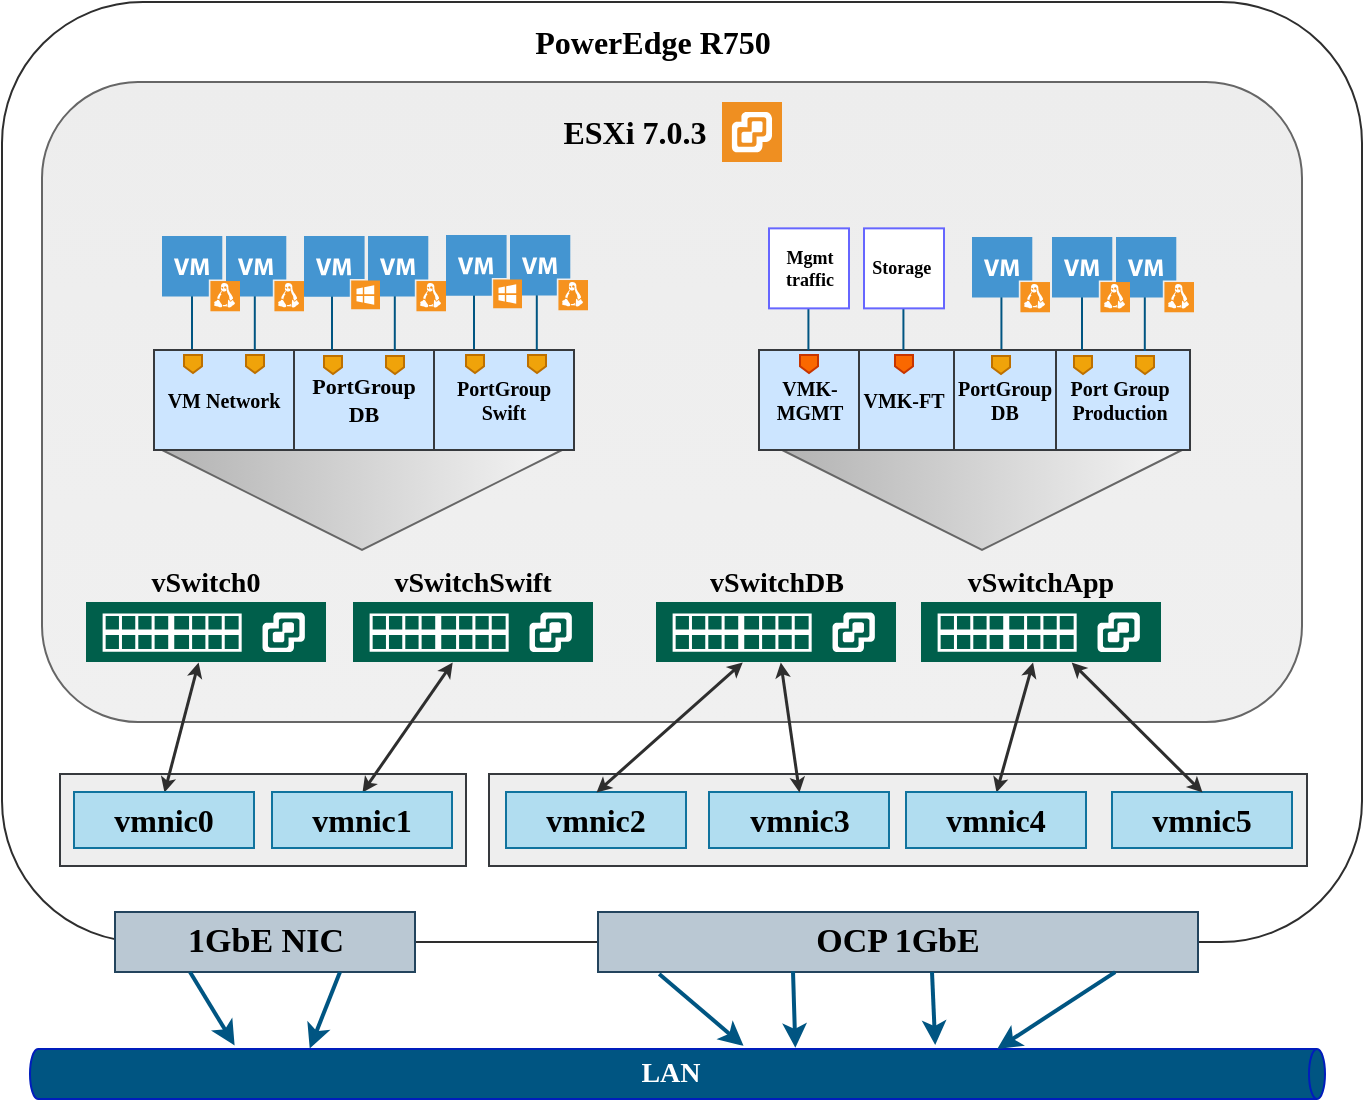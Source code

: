 <mxfile version="18.0.2" type="github">
  <diagram id="ew4m9v6qx_1ohYhq3KpA" name="Page-1">
    <mxGraphModel dx="64" dy="1514" grid="1" gridSize="10" guides="1" tooltips="1" connect="1" arrows="1" fold="1" page="1" pageScale="1" pageWidth="850" pageHeight="1100" math="0" shadow="0">
      <root>
        <mxCell id="0" />
        <mxCell id="1" parent="0" />
        <mxCell id="1Q689Lsby7-3hI1FPRDZ-19" value="" style="rounded=1;whiteSpace=wrap;html=1;strokeColor=#2E2E2E;" parent="1" vertex="1">
          <mxGeometry x="1290" y="-40" width="680" height="470" as="geometry" />
        </mxCell>
        <mxCell id="1Q689Lsby7-3hI1FPRDZ-20" value="" style="rounded=1;whiteSpace=wrap;html=1;fontStyle=1;fillColor=#EDEDED;strokeColor=#666666;fontColor=#333333;gradientColor=#F0F0F0;" parent="1" vertex="1">
          <mxGeometry x="1310" width="630" height="320" as="geometry" />
        </mxCell>
        <mxCell id="1Q689Lsby7-3hI1FPRDZ-21" value="" style="rounded=0;whiteSpace=wrap;html=1;fillColor=#eeeeee;strokeColor=#36393d;" parent="1" vertex="1">
          <mxGeometry x="1533.5" y="346" width="409" height="46" as="geometry" />
        </mxCell>
        <mxCell id="1Q689Lsby7-3hI1FPRDZ-111" style="edgeStyle=none;rounded=0;orthogonalLoop=1;jettySize=auto;html=1;exitX=0.5;exitY=0;exitDx=0;exitDy=0;fontFamily=Times New Roman;fontSize=9;strokeColor=#2E2E2E;strokeWidth=1.5;startArrow=classic;startFill=1;endSize=3;startSize=3;" parent="1" source="1Q689Lsby7-3hI1FPRDZ-23" edge="1" target="UjKeurxvDnNu8_DECDjI-3">
          <mxGeometry relative="1" as="geometry">
            <mxPoint x="1796.566" y="290" as="targetPoint" />
          </mxGeometry>
        </mxCell>
        <mxCell id="1Q689Lsby7-3hI1FPRDZ-23" value="vmnic4" style="rounded=0;whiteSpace=wrap;html=1;fontFamily=Times New Roman;fontSize=16;fontStyle=1;fillColor=#b1ddf0;strokeColor=#10739e;" parent="1" vertex="1">
          <mxGeometry x="1742" y="355" width="90" height="28" as="geometry" />
        </mxCell>
        <mxCell id="1Q689Lsby7-3hI1FPRDZ-24" value="vmnic3" style="rounded=0;whiteSpace=wrap;html=1;fontFamily=Times New Roman;fontSize=16;fontStyle=1;fillColor=#b1ddf0;strokeColor=#10739e;" parent="1" vertex="1">
          <mxGeometry x="1643.5" y="355" width="90" height="28" as="geometry" />
        </mxCell>
        <mxCell id="1Q689Lsby7-3hI1FPRDZ-26" value="&lt;font size=&quot;1&quot; face=&quot;Times New Roman&quot;&gt;&lt;b style=&quot;font-size: 17px;&quot;&gt;OCP 1GbE&lt;/b&gt;&lt;/font&gt;" style="rounded=0;whiteSpace=wrap;html=1;fillColor=#bac8d3;strokeColor=#23445d;" parent="1" vertex="1">
          <mxGeometry x="1588" y="415" width="300" height="30" as="geometry" />
        </mxCell>
        <mxCell id="1Q689Lsby7-3hI1FPRDZ-27" value="&lt;font face=&quot;Times New Roman&quot; style=&quot;font-size: 14px&quot;&gt;&lt;b&gt;LAN&lt;/b&gt;&lt;/font&gt;" style="shape=cylinder3;whiteSpace=wrap;html=1;boundedLbl=1;backgroundOutline=1;size=4;rotation=90;horizontal=0;fillColor=#005582;strokeColor=#001DBC;fontColor=#ffffff;" parent="1" vertex="1">
          <mxGeometry x="1615.25" y="172.25" width="25" height="647.5" as="geometry" />
        </mxCell>
        <mxCell id="1Q689Lsby7-3hI1FPRDZ-29" value="" style="endArrow=classic;html=1;exitX=0.862;exitY=1.001;exitDx=0;exitDy=0;exitPerimeter=0;strokeColor=#005582;strokeWidth=2;entryX=0;entryY=0;entryDx=0;entryDy=163.875;entryPerimeter=0;" parent="1" source="1Q689Lsby7-3hI1FPRDZ-26" target="1Q689Lsby7-3hI1FPRDZ-27" edge="1">
          <mxGeometry width="50" height="50" relative="1" as="geometry">
            <mxPoint x="1717.27" y="514" as="sourcePoint" />
            <mxPoint x="1710" y="547" as="targetPoint" />
          </mxGeometry>
        </mxCell>
        <mxCell id="1Q689Lsby7-3hI1FPRDZ-32" value="&lt;b&gt;&lt;font face=&quot;Garamond&quot;&gt;PowerEdge R750&lt;/font&gt;&lt;/b&gt;" style="text;html=1;strokeColor=none;fillColor=none;align=center;verticalAlign=middle;whiteSpace=wrap;rounded=0;fontFamily=Times New Roman;fontSize=16;" parent="1" vertex="1">
          <mxGeometry x="1516.5" y="-30" width="197" height="20" as="geometry" />
        </mxCell>
        <mxCell id="1Q689Lsby7-3hI1FPRDZ-33" value="&lt;b&gt;&lt;font face=&quot;Garamond&quot;&gt;ESXi 7.0.3&lt;/font&gt;&lt;/b&gt;" style="text;html=1;strokeColor=none;fillColor=none;align=center;verticalAlign=middle;whiteSpace=wrap;rounded=0;fontFamily=Times New Roman;fontSize=16;" parent="1" vertex="1">
          <mxGeometry x="1550" y="15" width="112.5" height="20" as="geometry" />
        </mxCell>
        <mxCell id="1Q689Lsby7-3hI1FPRDZ-34" value="" style="shadow=0;dashed=0;html=1;strokeColor=none;fillColor=#EF8F21;labelPosition=center;verticalLabelPosition=bottom;verticalAlign=top;align=center;outlineConnect=0;shape=mxgraph.veeam.vsphere;fontFamily=Times New Roman;fontSize=16;" parent="1" vertex="1">
          <mxGeometry x="1650" y="10" width="30" height="30" as="geometry" />
        </mxCell>
        <mxCell id="1Q689Lsby7-3hI1FPRDZ-35" value="" style="sketch=0;pointerEvents=1;shadow=0;dashed=0;html=1;strokeColor=none;fillColor=#005F4B;labelPosition=center;verticalLabelPosition=bottom;verticalAlign=top;align=center;outlineConnect=0;shape=mxgraph.veeam2.vmware_vswitch;fontFamily=Times New Roman;fontSize=16;aspect=fixed;" parent="1" vertex="1">
          <mxGeometry x="1332" y="260" width="120" height="30" as="geometry" />
        </mxCell>
        <mxCell id="1Q689Lsby7-3hI1FPRDZ-37" value="" style="triangle;whiteSpace=wrap;html=1;fontFamily=Times New Roman;fontSize=16;fillColor=#f5f5f5;rotation=90;strokeColor=#666666;gradientColor=#b3b3b3;aspect=fixed;" parent="1" vertex="1">
          <mxGeometry x="1445" y="109" width="50" height="200" as="geometry" />
        </mxCell>
        <mxCell id="1Q689Lsby7-3hI1FPRDZ-38" value="" style="triangle;whiteSpace=wrap;html=1;fontFamily=Times New Roman;fontSize=16;fillColor=#f5f5f5;rotation=90;strokeColor=#666666;gradientColor=#b3b3b3;aspect=fixed;" parent="1" vertex="1">
          <mxGeometry x="1755" y="109" width="50" height="200" as="geometry" />
        </mxCell>
        <mxCell id="1Q689Lsby7-3hI1FPRDZ-44" value="&lt;font style=&quot;font-size: 10px;&quot;&gt;VM Network&lt;/font&gt;" style="rounded=0;whiteSpace=wrap;html=1;fontFamily=Times New Roman;fontSize=10;fillColor=#cce5ff;strokeColor=#36393d;fontStyle=1" parent="1" vertex="1">
          <mxGeometry x="1366" y="134" width="70" height="50" as="geometry" />
        </mxCell>
        <mxCell id="1Q689Lsby7-3hI1FPRDZ-45" value="&lt;font style=&quot;font-size: 11px;&quot;&gt;PortGroup DB&lt;/font&gt;" style="rounded=0;whiteSpace=wrap;html=1;fontFamily=Times New Roman;fontSize=11;fillColor=#cce5ff;strokeColor=#36393d;fontStyle=1" parent="1" vertex="1">
          <mxGeometry x="1436" y="134" width="70" height="50" as="geometry" />
        </mxCell>
        <mxCell id="1Q689Lsby7-3hI1FPRDZ-46" value="&lt;font style=&quot;font-size: 10px;&quot;&gt;PortGroup Swift&lt;/font&gt;" style="rounded=0;whiteSpace=wrap;html=1;fontFamily=Times New Roman;fontSize=10;fillColor=#cce5ff;strokeColor=#36393d;fontStyle=1" parent="1" vertex="1">
          <mxGeometry x="1506" y="134" width="70" height="50" as="geometry" />
        </mxCell>
        <mxCell id="1Q689Lsby7-3hI1FPRDZ-53" value="" style="shape=offPageConnector;whiteSpace=wrap;html=1;fontFamily=Times New Roman;fontSize=16;fillColor=#f0a30a;aspect=fixed;strokeColor=#BD7000;fontColor=#000000;" parent="1" vertex="1">
          <mxGeometry x="1381" y="136.5" width="9" height="9" as="geometry" />
        </mxCell>
        <mxCell id="1Q689Lsby7-3hI1FPRDZ-54" value="" style="shape=offPageConnector;whiteSpace=wrap;html=1;fontFamily=Times New Roman;fontSize=16;fillColor=#f0a30a;aspect=fixed;strokeColor=#BD7000;fontColor=#000000;" parent="1" vertex="1">
          <mxGeometry x="1412" y="136.5" width="9" height="9" as="geometry" />
        </mxCell>
        <mxCell id="1Q689Lsby7-3hI1FPRDZ-60" value="&lt;font style=&quot;font-size: 10px&quot;&gt;Port Group Production&lt;/font&gt;" style="rounded=0;whiteSpace=wrap;html=1;fontFamily=Times New Roman;fontSize=10;fillColor=#cce5ff;strokeColor=#36393d;fontStyle=1" parent="1" vertex="1">
          <mxGeometry x="1814" y="134" width="70" height="50" as="geometry" />
        </mxCell>
        <mxCell id="1Q689Lsby7-3hI1FPRDZ-64" value="&lt;font style=&quot;font-size: 10px&quot;&gt;VMK-FT&lt;/font&gt;" style="rounded=0;whiteSpace=wrap;html=1;fontFamily=Times New Roman;fontSize=10;fillColor=#cce5ff;strokeColor=#36393d;fontStyle=1;aspect=fixed;" parent="1" vertex="1">
          <mxGeometry x="1716" y="134" width="50" height="50" as="geometry" />
        </mxCell>
        <mxCell id="1Q689Lsby7-3hI1FPRDZ-65" value="&lt;font style=&quot;font-size: 10px&quot;&gt;VMK-MGMT&lt;/font&gt;" style="rounded=0;whiteSpace=wrap;html=1;fontFamily=Times New Roman;fontSize=10;fillColor=#cce5ff;strokeColor=#36393d;fontStyle=1;aspect=fixed;" parent="1" vertex="1">
          <mxGeometry x="1668.5" y="134" width="50" height="50" as="geometry" />
        </mxCell>
        <mxCell id="1Q689Lsby7-3hI1FPRDZ-67" value="" style="shape=offPageConnector;whiteSpace=wrap;html=1;fontFamily=Times New Roman;fontSize=16;fillColor=#fa6800;aspect=fixed;strokeColor=#C73500;fontColor=#000000;" parent="1" vertex="1">
          <mxGeometry x="1736.5" y="136.5" width="9" height="9" as="geometry" />
        </mxCell>
        <mxCell id="1Q689Lsby7-3hI1FPRDZ-68" value="" style="shape=offPageConnector;whiteSpace=wrap;html=1;fontFamily=Times New Roman;fontSize=16;fillColor=#fa6800;aspect=fixed;strokeColor=#C73500;fontColor=#000000;" parent="1" vertex="1">
          <mxGeometry x="1689" y="136.5" width="9" height="9" as="geometry" />
        </mxCell>
        <mxCell id="1Q689Lsby7-3hI1FPRDZ-76" value="" style="endArrow=none;html=1;fontFamily=Times New Roman;fontSize=11;strokeColor=#005582;" parent="1" edge="1">
          <mxGeometry width="50" height="50" relative="1" as="geometry">
            <mxPoint x="1385" y="133.5" as="sourcePoint" />
            <mxPoint x="1385" y="88.5" as="targetPoint" />
          </mxGeometry>
        </mxCell>
        <mxCell id="1Q689Lsby7-3hI1FPRDZ-77" value="" style="endArrow=none;html=1;fontFamily=Times New Roman;fontSize=11;strokeColor=#005582;" parent="1" edge="1">
          <mxGeometry width="50" height="50" relative="1" as="geometry">
            <mxPoint x="1416.4" y="134" as="sourcePoint" />
            <mxPoint x="1416.4" y="89" as="targetPoint" />
          </mxGeometry>
        </mxCell>
        <mxCell id="1Q689Lsby7-3hI1FPRDZ-78" value="" style="shape=offPageConnector;whiteSpace=wrap;html=1;fontFamily=Times New Roman;fontSize=16;fillColor=#f0a30a;aspect=fixed;strokeColor=#BD7000;fontColor=#000000;" parent="1" vertex="1">
          <mxGeometry x="1451" y="137" width="9" height="9" as="geometry" />
        </mxCell>
        <mxCell id="1Q689Lsby7-3hI1FPRDZ-79" value="" style="shape=offPageConnector;whiteSpace=wrap;html=1;fontFamily=Times New Roman;fontSize=16;fillColor=#f0a30a;aspect=fixed;strokeColor=#BD7000;fontColor=#000000;" parent="1" vertex="1">
          <mxGeometry x="1482" y="137" width="9" height="9" as="geometry" />
        </mxCell>
        <mxCell id="1Q689Lsby7-3hI1FPRDZ-80" value="" style="endArrow=none;html=1;fontFamily=Times New Roman;fontSize=11;strokeColor=#005582;" parent="1" edge="1">
          <mxGeometry width="50" height="50" relative="1" as="geometry">
            <mxPoint x="1455" y="134" as="sourcePoint" />
            <mxPoint x="1455" y="89" as="targetPoint" />
          </mxGeometry>
        </mxCell>
        <mxCell id="1Q689Lsby7-3hI1FPRDZ-81" value="" style="endArrow=none;html=1;fontFamily=Times New Roman;fontSize=11;strokeColor=#005582;" parent="1" edge="1">
          <mxGeometry width="50" height="50" relative="1" as="geometry">
            <mxPoint x="1486.4" y="134.5" as="sourcePoint" />
            <mxPoint x="1486.4" y="89.5" as="targetPoint" />
          </mxGeometry>
        </mxCell>
        <mxCell id="1Q689Lsby7-3hI1FPRDZ-87" value="" style="shape=offPageConnector;whiteSpace=wrap;html=1;fontFamily=Times New Roman;fontSize=16;fillColor=#f0a30a;aspect=fixed;strokeColor=#BD7000;fontColor=#000000;" parent="1" vertex="1">
          <mxGeometry x="1522" y="136.5" width="9" height="9" as="geometry" />
        </mxCell>
        <mxCell id="1Q689Lsby7-3hI1FPRDZ-88" value="" style="shape=offPageConnector;whiteSpace=wrap;html=1;fontFamily=Times New Roman;fontSize=16;fillColor=#f0a30a;aspect=fixed;strokeColor=#BD7000;fontColor=#000000;" parent="1" vertex="1">
          <mxGeometry x="1553" y="136.5" width="9" height="9" as="geometry" />
        </mxCell>
        <mxCell id="1Q689Lsby7-3hI1FPRDZ-89" value="" style="endArrow=none;html=1;fontFamily=Times New Roman;fontSize=11;strokeColor=#005582;" parent="1" edge="1">
          <mxGeometry width="50" height="50" relative="1" as="geometry">
            <mxPoint x="1526" y="133.5" as="sourcePoint" />
            <mxPoint x="1526" y="88.5" as="targetPoint" />
          </mxGeometry>
        </mxCell>
        <mxCell id="1Q689Lsby7-3hI1FPRDZ-90" value="" style="endArrow=none;html=1;fontFamily=Times New Roman;fontSize=11;strokeColor=#005582;" parent="1" edge="1">
          <mxGeometry width="50" height="50" relative="1" as="geometry">
            <mxPoint x="1557.4" y="134" as="sourcePoint" />
            <mxPoint x="1557.4" y="89" as="targetPoint" />
          </mxGeometry>
        </mxCell>
        <mxCell id="1Q689Lsby7-3hI1FPRDZ-96" value="" style="shape=offPageConnector;whiteSpace=wrap;html=1;fontFamily=Times New Roman;fontSize=16;fillColor=#f0a30a;aspect=fixed;strokeColor=#BD7000;fontColor=#000000;" parent="1" vertex="1">
          <mxGeometry x="1826" y="137" width="9" height="9" as="geometry" />
        </mxCell>
        <mxCell id="1Q689Lsby7-3hI1FPRDZ-97" value="" style="shape=offPageConnector;whiteSpace=wrap;html=1;fontFamily=Times New Roman;fontSize=16;fillColor=#f0a30a;aspect=fixed;strokeColor=#BD7000;fontColor=#000000;" parent="1" vertex="1">
          <mxGeometry x="1857" y="137" width="9" height="9" as="geometry" />
        </mxCell>
        <mxCell id="1Q689Lsby7-3hI1FPRDZ-99" value="" style="endArrow=none;html=1;fontFamily=Times New Roman;fontSize=11;strokeColor=#005582;" parent="1" edge="1">
          <mxGeometry width="50" height="50" relative="1" as="geometry">
            <mxPoint x="1830" y="134" as="sourcePoint" />
            <mxPoint x="1830" y="89" as="targetPoint" />
          </mxGeometry>
        </mxCell>
        <mxCell id="1Q689Lsby7-3hI1FPRDZ-100" value="" style="endArrow=none;html=1;fontFamily=Times New Roman;fontSize=11;strokeColor=#005582;" parent="1" edge="1">
          <mxGeometry width="50" height="50" relative="1" as="geometry">
            <mxPoint x="1861.4" y="134.5" as="sourcePoint" />
            <mxPoint x="1861.4" y="89.5" as="targetPoint" />
          </mxGeometry>
        </mxCell>
        <mxCell id="1Q689Lsby7-3hI1FPRDZ-101" value="" style="endArrow=none;html=1;fontFamily=Times New Roman;fontSize=11;strokeColor=#005582;" parent="1" edge="1">
          <mxGeometry width="50" height="50" relative="1" as="geometry">
            <mxPoint x="1789.71" y="134" as="sourcePoint" />
            <mxPoint x="1789.71" y="89" as="targetPoint" />
          </mxGeometry>
        </mxCell>
        <mxCell id="1Q689Lsby7-3hI1FPRDZ-102" value="" style="endArrow=none;html=1;fontFamily=Times New Roman;fontSize=11;strokeColor=#005582;" parent="1" edge="1">
          <mxGeometry width="50" height="50" relative="1" as="geometry">
            <mxPoint x="1740.71" y="134" as="sourcePoint" />
            <mxPoint x="1740.71" y="89" as="targetPoint" />
          </mxGeometry>
        </mxCell>
        <mxCell id="1Q689Lsby7-3hI1FPRDZ-103" value="" style="endArrow=none;html=1;fontFamily=Times New Roman;fontSize=11;strokeColor=#005582;" parent="1" edge="1">
          <mxGeometry width="50" height="50" relative="1" as="geometry">
            <mxPoint x="1693.21" y="134" as="sourcePoint" />
            <mxPoint x="1693.21" y="89" as="targetPoint" />
          </mxGeometry>
        </mxCell>
        <mxCell id="1Q689Lsby7-3hI1FPRDZ-42" value="" style="shadow=0;dashed=0;html=1;strokeColor=none;fillColor=#4495D1;labelPosition=center;verticalLabelPosition=bottom;verticalAlign=top;align=center;outlineConnect=0;shape=mxgraph.veeam.vm_linux;fontFamily=Times New Roman;fontSize=16;aspect=fixed;" parent="1" vertex="1">
          <mxGeometry x="1402" y="77" width="39" height="37.64" as="geometry" />
        </mxCell>
        <mxCell id="1Q689Lsby7-3hI1FPRDZ-69" value="" style="shadow=0;dashed=0;html=1;strokeColor=none;fillColor=#4495D1;labelPosition=center;verticalLabelPosition=bottom;verticalAlign=top;align=center;outlineConnect=0;shape=mxgraph.veeam.vm_linux;fontFamily=Times New Roman;fontSize=16;aspect=fixed;" parent="1" vertex="1">
          <mxGeometry x="1370" y="77" width="39" height="37.64" as="geometry" />
        </mxCell>
        <mxCell id="1Q689Lsby7-3hI1FPRDZ-82" value="" style="shadow=0;dashed=0;html=1;strokeColor=none;fillColor=#4495D1;labelPosition=center;verticalLabelPosition=bottom;verticalAlign=top;align=center;outlineConnect=0;shape=mxgraph.veeam.vm_linux;fontFamily=Times New Roman;fontSize=16;aspect=fixed;" parent="1" vertex="1">
          <mxGeometry x="1473" y="77" width="39" height="37.64" as="geometry" />
        </mxCell>
        <mxCell id="1Q689Lsby7-3hI1FPRDZ-41" value="" style="shadow=0;dashed=0;html=1;strokeColor=none;fillColor=#4495D1;labelPosition=center;verticalLabelPosition=bottom;verticalAlign=top;align=center;outlineConnect=0;shape=mxgraph.veeam.vm_windows;fontFamily=Times New Roman;fontSize=16;aspect=fixed;" parent="1" vertex="1">
          <mxGeometry x="1441" y="77" width="38" height="36.68" as="geometry" />
        </mxCell>
        <mxCell id="1Q689Lsby7-3hI1FPRDZ-91" value="" style="shadow=0;dashed=0;html=1;strokeColor=none;fillColor=#4495D1;labelPosition=center;verticalLabelPosition=bottom;verticalAlign=top;align=center;outlineConnect=0;shape=mxgraph.veeam.vm_linux;fontFamily=Times New Roman;fontSize=16;aspect=fixed;" parent="1" vertex="1">
          <mxGeometry x="1544" y="76.5" width="39" height="37.64" as="geometry" />
        </mxCell>
        <mxCell id="1Q689Lsby7-3hI1FPRDZ-92" value="" style="shadow=0;dashed=0;html=1;strokeColor=none;fillColor=#4495D1;labelPosition=center;verticalLabelPosition=bottom;verticalAlign=top;align=center;outlineConnect=0;shape=mxgraph.veeam.vm_windows;fontFamily=Times New Roman;fontSize=16;aspect=fixed;" parent="1" vertex="1">
          <mxGeometry x="1512" y="76.5" width="38" height="36.68" as="geometry" />
        </mxCell>
        <mxCell id="1Q689Lsby7-3hI1FPRDZ-95" value="" style="shadow=0;dashed=0;html=1;strokeColor=none;fillColor=#4495D1;labelPosition=center;verticalLabelPosition=bottom;verticalAlign=top;align=center;outlineConnect=0;shape=mxgraph.veeam.vm_linux;fontFamily=Times New Roman;fontSize=16;aspect=fixed;" parent="1" vertex="1">
          <mxGeometry x="1847" y="77.5" width="39" height="37.64" as="geometry" />
        </mxCell>
        <mxCell id="1Q689Lsby7-3hI1FPRDZ-98" value="" style="shadow=0;dashed=0;html=1;strokeColor=none;fillColor=#4495D1;labelPosition=center;verticalLabelPosition=bottom;verticalAlign=top;align=center;outlineConnect=0;shape=mxgraph.veeam.vm_linux;fontFamily=Times New Roman;fontSize=16;aspect=fixed;" parent="1" vertex="1">
          <mxGeometry x="1815" y="77.5" width="39" height="37.64" as="geometry" />
        </mxCell>
        <mxCell id="1Q689Lsby7-3hI1FPRDZ-105" value="Mgmt traffic" style="whiteSpace=wrap;html=1;aspect=fixed;fontFamily=Times New Roman;fontSize=9;fontStyle=1;strokeColor=#6666FF;" parent="1" vertex="1">
          <mxGeometry x="1673.5" y="73.18" width="40" height="40" as="geometry" />
        </mxCell>
        <mxCell id="1Q689Lsby7-3hI1FPRDZ-106" value="Storage&amp;nbsp;" style="whiteSpace=wrap;html=1;aspect=fixed;fontFamily=Times New Roman;fontSize=9;fontStyle=1;strokeColor=#6666FF;" parent="1" vertex="1">
          <mxGeometry x="1721" y="73.18" width="40" height="40" as="geometry" />
        </mxCell>
        <mxCell id="UjKeurxvDnNu8_DECDjI-7" value="" style="rounded=0;whiteSpace=wrap;html=1;fillColor=#eeeeee;strokeColor=#36393d;" parent="1" vertex="1">
          <mxGeometry x="1319" y="346" width="203" height="46" as="geometry" />
        </mxCell>
        <mxCell id="UjKeurxvDnNu8_DECDjI-1" value="" style="sketch=0;pointerEvents=1;shadow=0;dashed=0;html=1;strokeColor=none;fillColor=#005F4B;labelPosition=center;verticalLabelPosition=bottom;verticalAlign=top;align=center;outlineConnect=0;shape=mxgraph.veeam2.vmware_vswitch;fontFamily=Times New Roman;fontSize=16;aspect=fixed;" parent="1" vertex="1">
          <mxGeometry x="1465.5" y="260" width="120" height="30" as="geometry" />
        </mxCell>
        <mxCell id="UjKeurxvDnNu8_DECDjI-2" value="" style="sketch=0;pointerEvents=1;shadow=0;dashed=0;html=1;strokeColor=none;fillColor=#005F4B;labelPosition=center;verticalLabelPosition=bottom;verticalAlign=top;align=center;outlineConnect=0;shape=mxgraph.veeam2.vmware_vswitch;fontFamily=Times New Roman;fontSize=16;aspect=fixed;" parent="1" vertex="1">
          <mxGeometry x="1617" y="260" width="120" height="30" as="geometry" />
        </mxCell>
        <mxCell id="UjKeurxvDnNu8_DECDjI-3" value="" style="sketch=0;pointerEvents=1;shadow=0;dashed=0;html=1;strokeColor=none;fillColor=#005F4B;labelPosition=center;verticalLabelPosition=bottom;verticalAlign=top;align=center;outlineConnect=0;shape=mxgraph.veeam2.vmware_vswitch;fontFamily=Times New Roman;fontSize=16;aspect=fixed;" parent="1" vertex="1">
          <mxGeometry x="1749.5" y="260" width="120" height="30" as="geometry" />
        </mxCell>
        <mxCell id="UjKeurxvDnNu8_DECDjI-4" value="&lt;font size=&quot;1&quot; face=&quot;Times New Roman&quot;&gt;&lt;b style=&quot;font-size: 17px;&quot;&gt;1GbE NIC&lt;/b&gt;&lt;/font&gt;" style="rounded=0;whiteSpace=wrap;html=1;fillColor=#bac8d3;strokeColor=#23445d;" parent="1" vertex="1">
          <mxGeometry x="1346.5" y="415" width="150" height="30" as="geometry" />
        </mxCell>
        <mxCell id="UjKeurxvDnNu8_DECDjI-5" value="vmnic2" style="rounded=0;whiteSpace=wrap;html=1;fontFamily=Times New Roman;fontSize=16;fontStyle=1;fillColor=#b1ddf0;strokeColor=#10739e;" parent="1" vertex="1">
          <mxGeometry x="1542" y="355" width="90" height="28" as="geometry" />
        </mxCell>
        <mxCell id="UjKeurxvDnNu8_DECDjI-6" value="vmnic5" style="rounded=0;whiteSpace=wrap;html=1;fontFamily=Times New Roman;fontSize=16;fontStyle=1;fillColor=#b1ddf0;strokeColor=#10739e;" parent="1" vertex="1">
          <mxGeometry x="1845" y="355" width="90" height="28" as="geometry" />
        </mxCell>
        <mxCell id="1Q689Lsby7-3hI1FPRDZ-108" style="rounded=0;orthogonalLoop=1;jettySize=auto;html=1;exitX=0.5;exitY=0;exitDx=0;exitDy=0;fontFamily=Times New Roman;fontSize=9;strokeColor=#2E2E2E;strokeWidth=1.5;startArrow=classic;startFill=1;endSize=3;startSize=3;" parent="1" source="1Q689Lsby7-3hI1FPRDZ-22" target="1Q689Lsby7-3hI1FPRDZ-35" edge="1">
          <mxGeometry relative="1" as="geometry" />
        </mxCell>
        <mxCell id="1Q689Lsby7-3hI1FPRDZ-22" value="vmnic0" style="rounded=0;whiteSpace=wrap;html=1;fontFamily=Times New Roman;fontSize=16;fontStyle=1;fillColor=#b1ddf0;strokeColor=#10739e;" parent="1" vertex="1">
          <mxGeometry x="1326" y="355" width="90" height="28" as="geometry" />
        </mxCell>
        <mxCell id="1Q689Lsby7-3hI1FPRDZ-109" style="edgeStyle=none;rounded=0;orthogonalLoop=1;jettySize=auto;html=1;exitX=0.5;exitY=0;exitDx=0;exitDy=0;fontFamily=Times New Roman;fontSize=9;strokeColor=#2E2E2E;strokeWidth=1.5;startArrow=classic;startFill=1;startSize=3;endSize=3;" parent="1" source="1Q689Lsby7-3hI1FPRDZ-25" target="UjKeurxvDnNu8_DECDjI-1" edge="1">
          <mxGeometry relative="1" as="geometry" />
        </mxCell>
        <mxCell id="1Q689Lsby7-3hI1FPRDZ-25" value="vmnic1" style="rounded=0;whiteSpace=wrap;html=1;fontFamily=Times New Roman;fontSize=16;fontStyle=1;fillColor=#b1ddf0;strokeColor=#10739e;" parent="1" vertex="1">
          <mxGeometry x="1425" y="355" width="90" height="28" as="geometry" />
        </mxCell>
        <mxCell id="ZHw6MqZWRkAgVdwVHh3N-1" style="edgeStyle=none;rounded=0;orthogonalLoop=1;jettySize=auto;html=1;exitX=0.5;exitY=0;exitDx=0;exitDy=0;fontFamily=Times New Roman;fontSize=9;strokeColor=#2E2E2E;strokeWidth=1.5;startArrow=classic;startFill=1;startSize=3;endSize=3;" edge="1" parent="1" source="UjKeurxvDnNu8_DECDjI-5" target="UjKeurxvDnNu8_DECDjI-2">
          <mxGeometry relative="1" as="geometry">
            <mxPoint x="1546.22" y="346" as="sourcePoint" />
            <mxPoint x="1616.501" y="281" as="targetPoint" />
          </mxGeometry>
        </mxCell>
        <mxCell id="ZHw6MqZWRkAgVdwVHh3N-3" style="edgeStyle=none;rounded=0;orthogonalLoop=1;jettySize=auto;html=1;exitX=0.5;exitY=0;exitDx=0;exitDy=0;fontFamily=Times New Roman;fontSize=9;strokeColor=#2E2E2E;strokeWidth=1.5;startArrow=classic;startFill=1;startSize=3;endSize=3;" edge="1" parent="1" source="1Q689Lsby7-3hI1FPRDZ-24" target="UjKeurxvDnNu8_DECDjI-2">
          <mxGeometry relative="1" as="geometry">
            <mxPoint x="1597" y="365" as="sourcePoint" />
            <mxPoint x="1683.938" y="300" as="targetPoint" />
          </mxGeometry>
        </mxCell>
        <mxCell id="ZHw6MqZWRkAgVdwVHh3N-4" style="edgeStyle=none;rounded=0;orthogonalLoop=1;jettySize=auto;html=1;exitX=0.5;exitY=0;exitDx=0;exitDy=0;fontFamily=Times New Roman;fontSize=9;strokeColor=#2E2E2E;strokeWidth=1.5;startArrow=classic;startFill=1;endSize=3;startSize=3;" edge="1" parent="1" source="UjKeurxvDnNu8_DECDjI-6" target="UjKeurxvDnNu8_DECDjI-3">
          <mxGeometry relative="1" as="geometry">
            <mxPoint x="1806.566" y="300" as="targetPoint" />
            <mxPoint x="1797" y="365" as="sourcePoint" />
          </mxGeometry>
        </mxCell>
        <mxCell id="ZHw6MqZWRkAgVdwVHh3N-5" value="" style="endArrow=classic;html=1;exitX=0.25;exitY=1;exitDx=0;exitDy=0;strokeColor=#005582;strokeWidth=2;entryX=-0.072;entryY=0.842;entryDx=0;entryDy=0;entryPerimeter=0;" edge="1" parent="1" source="UjKeurxvDnNu8_DECDjI-4" target="1Q689Lsby7-3hI1FPRDZ-27">
          <mxGeometry width="50" height="50" relative="1" as="geometry">
            <mxPoint x="1856.6" y="455.03" as="sourcePoint" />
            <mxPoint x="1674.24" y="517.5" as="targetPoint" />
          </mxGeometry>
        </mxCell>
        <mxCell id="ZHw6MqZWRkAgVdwVHh3N-6" value="" style="endArrow=classic;html=1;exitX=0.75;exitY=1;exitDx=0;exitDy=0;strokeColor=#005582;strokeWidth=2;entryX=-0.011;entryY=0.784;entryDx=0;entryDy=0;entryPerimeter=0;" edge="1" parent="1" source="UjKeurxvDnNu8_DECDjI-4" target="1Q689Lsby7-3hI1FPRDZ-27">
          <mxGeometry width="50" height="50" relative="1" as="geometry">
            <mxPoint x="1394" y="443" as="sourcePoint" />
            <mxPoint x="1477.875" y="505.5" as="targetPoint" />
          </mxGeometry>
        </mxCell>
        <mxCell id="ZHw6MqZWRkAgVdwVHh3N-7" value="" style="endArrow=classic;html=1;exitX=0.102;exitY=1.033;exitDx=0;exitDy=0;strokeColor=#005582;strokeWidth=2;entryX=-0.063;entryY=0.449;entryDx=0;entryDy=0;entryPerimeter=0;exitPerimeter=0;" edge="1" parent="1" source="1Q689Lsby7-3hI1FPRDZ-26" target="1Q689Lsby7-3hI1FPRDZ-27">
          <mxGeometry width="50" height="50" relative="1" as="geometry">
            <mxPoint x="1573.06" y="445" as="sourcePoint" />
            <mxPoint x="1656.935" y="507.5" as="targetPoint" />
          </mxGeometry>
        </mxCell>
        <mxCell id="ZHw6MqZWRkAgVdwVHh3N-8" value="" style="endArrow=classic;html=1;exitX=0.325;exitY=0.988;exitDx=0;exitDy=0;strokeColor=#005582;strokeWidth=2;entryX=-0.024;entryY=0.409;entryDx=0;entryDy=0;entryPerimeter=0;exitPerimeter=0;" edge="1" parent="1" source="1Q689Lsby7-3hI1FPRDZ-26" target="1Q689Lsby7-3hI1FPRDZ-27">
          <mxGeometry width="50" height="50" relative="1" as="geometry">
            <mxPoint x="1628.6" y="455.99" as="sourcePoint" />
            <mxPoint x="1666.935" y="517.5" as="targetPoint" />
          </mxGeometry>
        </mxCell>
        <mxCell id="ZHw6MqZWRkAgVdwVHh3N-9" value="" style="endArrow=classic;html=1;exitX=0.325;exitY=0.988;exitDx=0;exitDy=0;strokeColor=#005582;strokeWidth=2;entryX=-0.082;entryY=0.301;entryDx=0;entryDy=0;entryPerimeter=0;exitPerimeter=0;" edge="1" parent="1" target="1Q689Lsby7-3hI1FPRDZ-27">
          <mxGeometry width="50" height="50" relative="1" as="geometry">
            <mxPoint x="1755" y="445.0" as="sourcePoint" />
            <mxPoint x="1756.602" y="515.425" as="targetPoint" />
          </mxGeometry>
        </mxCell>
        <mxCell id="ZHw6MqZWRkAgVdwVHh3N-11" value="&lt;font size=&quot;1&quot; face=&quot;Times New Roman&quot;&gt;&lt;b style=&quot;font-size: 14px;&quot;&gt;vSwitch0&lt;/b&gt;&lt;/font&gt;" style="text;html=1;strokeColor=none;fillColor=none;align=center;verticalAlign=middle;whiteSpace=wrap;rounded=0;fontSize=17;" vertex="1" parent="1">
          <mxGeometry x="1362" y="235" width="60" height="30" as="geometry" />
        </mxCell>
        <mxCell id="ZHw6MqZWRkAgVdwVHh3N-12" value="&lt;font size=&quot;1&quot; face=&quot;Times New Roman&quot;&gt;&lt;b style=&quot;font-size: 14px;&quot;&gt;vSwitchSwift&lt;/b&gt;&lt;/font&gt;" style="text;html=1;strokeColor=none;fillColor=none;align=center;verticalAlign=middle;whiteSpace=wrap;rounded=0;fontSize=17;" vertex="1" parent="1">
          <mxGeometry x="1483" y="235" width="85" height="30" as="geometry" />
        </mxCell>
        <mxCell id="ZHw6MqZWRkAgVdwVHh3N-13" value="&lt;font size=&quot;1&quot; face=&quot;Times New Roman&quot;&gt;&lt;b style=&quot;font-size: 14px;&quot;&gt;vSwitchDB&lt;/b&gt;&lt;/font&gt;" style="text;html=1;strokeColor=none;fillColor=none;align=center;verticalAlign=middle;whiteSpace=wrap;rounded=0;fontSize=17;" vertex="1" parent="1">
          <mxGeometry x="1634.5" y="235" width="85" height="30" as="geometry" />
        </mxCell>
        <mxCell id="ZHw6MqZWRkAgVdwVHh3N-14" value="&lt;font size=&quot;1&quot; face=&quot;Times New Roman&quot;&gt;&lt;b style=&quot;font-size: 14px;&quot;&gt;vSwitchApp&lt;/b&gt;&lt;/font&gt;" style="text;html=1;strokeColor=none;fillColor=none;align=center;verticalAlign=middle;whiteSpace=wrap;rounded=0;fontSize=17;" vertex="1" parent="1">
          <mxGeometry x="1767" y="235" width="85" height="30" as="geometry" />
        </mxCell>
        <mxCell id="ZHw6MqZWRkAgVdwVHh3N-15" value="&lt;font style=&quot;font-size: 10px;&quot;&gt;PortGroup DB&lt;/font&gt;" style="rounded=0;whiteSpace=wrap;html=1;fontFamily=Times New Roman;fontSize=10;fillColor=#cce5ff;strokeColor=#36393d;fontStyle=1" vertex="1" parent="1">
          <mxGeometry x="1766" y="134" width="51" height="50" as="geometry" />
        </mxCell>
        <mxCell id="ZHw6MqZWRkAgVdwVHh3N-16" value="" style="shadow=0;dashed=0;html=1;strokeColor=none;fillColor=#4495D1;labelPosition=center;verticalLabelPosition=bottom;verticalAlign=top;align=center;outlineConnect=0;shape=mxgraph.veeam.vm_linux;fontFamily=Times New Roman;fontSize=16;aspect=fixed;" vertex="1" parent="1">
          <mxGeometry x="1775" y="77.5" width="39" height="37.64" as="geometry" />
        </mxCell>
        <mxCell id="ZHw6MqZWRkAgVdwVHh3N-17" value="" style="shape=offPageConnector;whiteSpace=wrap;html=1;fontFamily=Times New Roman;fontSize=16;fillColor=#f0a30a;aspect=fixed;strokeColor=#BD7000;fontColor=#000000;" vertex="1" parent="1">
          <mxGeometry x="1785" y="137" width="9" height="9" as="geometry" />
        </mxCell>
      </root>
    </mxGraphModel>
  </diagram>
</mxfile>
